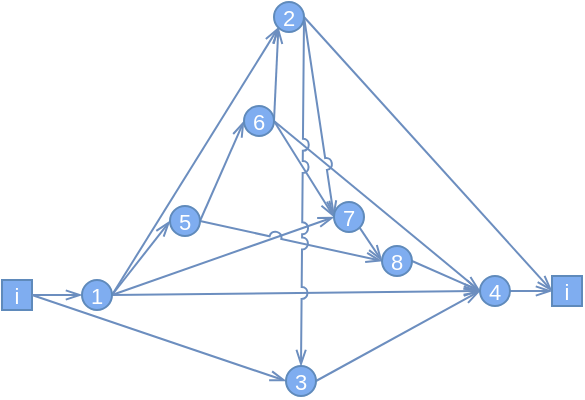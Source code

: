 <mxfile version="22.0.8" type="github">
  <diagram name="第 1 页" id="YrESG4-pe0sYExbxf6HH">
    <mxGraphModel dx="724" dy="398" grid="0" gridSize="10" guides="1" tooltips="1" connect="1" arrows="1" fold="1" page="1" pageScale="1" pageWidth="827" pageHeight="1169" math="0" shadow="0">
      <root>
        <mxCell id="0" />
        <mxCell id="1" parent="0" />
        <mxCell id="qDwPxaCXtAMD6tZ4ISzB-16" style="rounded=0;orthogonalLoop=1;jettySize=auto;html=1;exitX=1;exitY=0.5;exitDx=0;exitDy=0;entryX=0;entryY=0.5;entryDx=0;entryDy=0;fillColor=#dae8fc;gradientColor=#7ea6e0;strokeColor=#6c8ebf;endArrow=openThin;endFill=0;" parent="1" source="qDwPxaCXtAMD6tZ4ISzB-3" target="qDwPxaCXtAMD6tZ4ISzB-4" edge="1">
          <mxGeometry relative="1" as="geometry" />
        </mxCell>
        <mxCell id="qDwPxaCXtAMD6tZ4ISzB-3" value="i" style="rounded=0;whiteSpace=wrap;fillColor=#7fadf0;strokeColor=#5f8abb;gradientDirection=radial;aspect=fixed;fontSize=11;fontColor=#ffffff;" parent="1" vertex="1">
          <mxGeometry x="224" y="469" width="15" height="15" as="geometry" />
        </mxCell>
        <mxCell id="qDwPxaCXtAMD6tZ4ISzB-18" style="rounded=0;orthogonalLoop=1;jettySize=auto;html=1;exitX=1;exitY=0.5;exitDx=0;exitDy=0;entryX=0;entryY=0.5;entryDx=0;entryDy=0;fillColor=#dae8fc;gradientColor=#7ea6e0;strokeColor=#6c8ebf;startArrow=none;startFill=0;endArrow=openThin;endFill=0;" parent="1" source="qDwPxaCXtAMD6tZ4ISzB-4" target="qDwPxaCXtAMD6tZ4ISzB-5" edge="1">
          <mxGeometry relative="1" as="geometry" />
        </mxCell>
        <mxCell id="qDwPxaCXtAMD6tZ4ISzB-21" style="edgeStyle=none;shape=connector;rounded=0;orthogonalLoop=1;jettySize=auto;html=1;exitX=1;exitY=0.5;exitDx=0;exitDy=0;labelBackgroundColor=default;strokeColor=#6c8ebf;align=center;verticalAlign=middle;fontFamily=Helvetica;fontSize=11;fontColor=default;startArrow=none;startFill=0;endArrow=openThin;endFill=0;fillColor=#dae8fc;gradientColor=#7ea6e0;jumpStyle=arc;entryX=0;entryY=1;entryDx=0;entryDy=0;" parent="1" source="qDwPxaCXtAMD6tZ4ISzB-4" edge="1" target="qDwPxaCXtAMD6tZ4ISzB-7">
          <mxGeometry relative="1" as="geometry">
            <mxPoint x="370" y="340" as="targetPoint" />
          </mxGeometry>
        </mxCell>
        <mxCell id="qDwPxaCXtAMD6tZ4ISzB-29" style="edgeStyle=none;shape=connector;rounded=0;jumpStyle=arc;orthogonalLoop=1;jettySize=auto;html=1;exitX=1;exitY=0.5;exitDx=0;exitDy=0;labelBackgroundColor=default;strokeColor=#6c8ebf;align=center;verticalAlign=middle;fontFamily=Helvetica;fontSize=11;fontColor=default;startArrow=none;startFill=0;endArrow=openThin;endFill=0;fillColor=#dae8fc;gradientColor=#7ea6e0;entryX=0;entryY=0.5;entryDx=0;entryDy=0;" parent="1" source="qDwPxaCXtAMD6tZ4ISzB-4" target="qDwPxaCXtAMD6tZ4ISzB-9" edge="1">
          <mxGeometry relative="1" as="geometry">
            <mxPoint x="440" y="450" as="targetPoint" />
          </mxGeometry>
        </mxCell>
        <mxCell id="qDwPxaCXtAMD6tZ4ISzB-30" style="edgeStyle=none;shape=connector;rounded=0;jumpStyle=arc;orthogonalLoop=1;jettySize=auto;html=1;exitX=1;exitY=0.5;exitDx=0;exitDy=0;entryX=0;entryY=0.5;entryDx=0;entryDy=0;labelBackgroundColor=default;strokeColor=#6c8ebf;align=center;verticalAlign=middle;fontFamily=Helvetica;fontSize=11;fontColor=default;startArrow=none;startFill=0;endArrow=openThin;endFill=0;fillColor=#dae8fc;gradientColor=#7ea6e0;" parent="1" source="qDwPxaCXtAMD6tZ4ISzB-4" target="qDwPxaCXtAMD6tZ4ISzB-11" edge="1">
          <mxGeometry relative="1" as="geometry" />
        </mxCell>
        <mxCell id="qDwPxaCXtAMD6tZ4ISzB-33" style="edgeStyle=none;shape=connector;rounded=0;jumpStyle=arc;orthogonalLoop=1;jettySize=auto;html=1;exitX=1;exitY=0.5;exitDx=0;exitDy=0;entryX=0;entryY=0.5;entryDx=0;entryDy=0;labelBackgroundColor=default;strokeColor=#6c8ebf;align=center;verticalAlign=middle;fontFamily=Helvetica;fontSize=11;fontColor=default;startArrow=none;startFill=0;endArrow=openThin;endFill=0;fillColor=#dae8fc;gradientColor=#7ea6e0;" parent="1" source="qDwPxaCXtAMD6tZ4ISzB-3" target="qDwPxaCXtAMD6tZ4ISzB-8" edge="1">
          <mxGeometry relative="1" as="geometry" />
        </mxCell>
        <mxCell id="qDwPxaCXtAMD6tZ4ISzB-4" value="1" style="ellipse;whiteSpace=wrap;html=1;aspect=fixed;fillColor=#7fadf0;strokeColor=#5f8abb;fontSize=11;fontColor=#ffffff;" parent="1" vertex="1">
          <mxGeometry x="264" y="469" width="15" height="15" as="geometry" />
        </mxCell>
        <mxCell id="qDwPxaCXtAMD6tZ4ISzB-19" style="edgeStyle=none;shape=connector;rounded=0;orthogonalLoop=1;jettySize=auto;html=1;exitX=1;exitY=0.5;exitDx=0;exitDy=0;entryX=0;entryY=0.5;entryDx=0;entryDy=0;labelBackgroundColor=default;strokeColor=#6c8ebf;align=center;verticalAlign=middle;fontFamily=Helvetica;fontSize=11;fontColor=default;startArrow=none;startFill=0;endArrow=openThin;endFill=0;fillColor=#dae8fc;gradientColor=#7ea6e0;" parent="1" source="qDwPxaCXtAMD6tZ4ISzB-5" target="qDwPxaCXtAMD6tZ4ISzB-6" edge="1">
          <mxGeometry relative="1" as="geometry" />
        </mxCell>
        <mxCell id="qDwPxaCXtAMD6tZ4ISzB-39" style="edgeStyle=none;shape=connector;rounded=0;jumpStyle=arc;orthogonalLoop=1;jettySize=auto;html=1;exitX=1;exitY=0.5;exitDx=0;exitDy=0;entryX=0;entryY=0.5;entryDx=0;entryDy=0;labelBackgroundColor=default;strokeColor=#6c8ebf;align=center;verticalAlign=middle;fontFamily=Helvetica;fontSize=11;fontColor=default;startArrow=none;startFill=0;endArrow=openThin;endFill=0;fillColor=#dae8fc;gradientColor=#7ea6e0;" parent="1" source="qDwPxaCXtAMD6tZ4ISzB-5" target="qDwPxaCXtAMD6tZ4ISzB-10" edge="1">
          <mxGeometry relative="1" as="geometry" />
        </mxCell>
        <mxCell id="qDwPxaCXtAMD6tZ4ISzB-5" value="5" style="ellipse;whiteSpace=wrap;html=1;aspect=fixed;fillColor=#7fadf0;strokeColor=#5f8abb;fontSize=11;fontColor=#ffffff;" parent="1" vertex="1">
          <mxGeometry x="308" y="432" width="15" height="15" as="geometry" />
        </mxCell>
        <mxCell id="qDwPxaCXtAMD6tZ4ISzB-20" style="edgeStyle=none;shape=connector;rounded=0;orthogonalLoop=1;jettySize=auto;html=1;exitX=1;exitY=0.5;exitDx=0;exitDy=0;entryX=0;entryY=1;entryDx=0;entryDy=0;labelBackgroundColor=default;strokeColor=#6c8ebf;align=center;verticalAlign=middle;fontFamily=Helvetica;fontSize=11;fontColor=default;startArrow=none;startFill=0;endArrow=openThin;endFill=0;fillColor=#dae8fc;gradientColor=#7ea6e0;" parent="1" source="qDwPxaCXtAMD6tZ4ISzB-6" target="qDwPxaCXtAMD6tZ4ISzB-7" edge="1">
          <mxGeometry relative="1" as="geometry" />
        </mxCell>
        <mxCell id="qDwPxaCXtAMD6tZ4ISzB-28" style="edgeStyle=none;shape=connector;rounded=0;jumpStyle=arc;orthogonalLoop=1;jettySize=auto;html=1;exitX=1;exitY=0.5;exitDx=0;exitDy=0;entryX=0;entryY=0.5;entryDx=0;entryDy=0;labelBackgroundColor=default;strokeColor=#6c8ebf;align=center;verticalAlign=middle;fontFamily=Helvetica;fontSize=11;fontColor=default;startArrow=none;startFill=0;endArrow=openThin;endFill=0;fillColor=#dae8fc;gradientColor=#7ea6e0;" parent="1" source="qDwPxaCXtAMD6tZ4ISzB-6" target="qDwPxaCXtAMD6tZ4ISzB-9" edge="1">
          <mxGeometry relative="1" as="geometry" />
        </mxCell>
        <mxCell id="qDwPxaCXtAMD6tZ4ISzB-32" style="edgeStyle=none;shape=connector;rounded=0;jumpStyle=arc;orthogonalLoop=1;jettySize=auto;html=1;exitX=1;exitY=0.5;exitDx=0;exitDy=0;entryX=0;entryY=0.5;entryDx=0;entryDy=0;labelBackgroundColor=default;strokeColor=#6c8ebf;align=center;verticalAlign=middle;fontFamily=Helvetica;fontSize=11;fontColor=default;startArrow=none;startFill=0;endArrow=openThin;endFill=0;fillColor=#dae8fc;gradientColor=#7ea6e0;" parent="1" source="qDwPxaCXtAMD6tZ4ISzB-6" target="qDwPxaCXtAMD6tZ4ISzB-11" edge="1">
          <mxGeometry relative="1" as="geometry" />
        </mxCell>
        <mxCell id="qDwPxaCXtAMD6tZ4ISzB-6" value="6" style="ellipse;whiteSpace=wrap;html=1;aspect=fixed;fillColor=#7fadf0;strokeColor=#5f8abb;fontSize=11;fontColor=#ffffff;" parent="1" vertex="1">
          <mxGeometry x="345" y="382" width="15" height="15" as="geometry" />
        </mxCell>
        <mxCell id="qDwPxaCXtAMD6tZ4ISzB-23" style="edgeStyle=none;shape=connector;rounded=0;jumpStyle=arc;orthogonalLoop=1;jettySize=auto;html=1;exitX=1;exitY=0.5;exitDx=0;exitDy=0;entryX=0.5;entryY=0;entryDx=0;entryDy=0;labelBackgroundColor=default;strokeColor=#6c8ebf;align=center;verticalAlign=middle;fontFamily=Helvetica;fontSize=11;fontColor=default;startArrow=none;startFill=0;endArrow=openThin;endFill=0;fillColor=#dae8fc;gradientColor=#7ea6e0;" parent="1" source="qDwPxaCXtAMD6tZ4ISzB-7" target="qDwPxaCXtAMD6tZ4ISzB-8" edge="1">
          <mxGeometry relative="1" as="geometry" />
        </mxCell>
        <mxCell id="qDwPxaCXtAMD6tZ4ISzB-24" style="edgeStyle=none;shape=connector;rounded=0;jumpStyle=arc;orthogonalLoop=1;jettySize=auto;html=1;exitX=1;exitY=0.5;exitDx=0;exitDy=0;entryX=0;entryY=0.5;entryDx=0;entryDy=0;labelBackgroundColor=default;strokeColor=#6c8ebf;align=center;verticalAlign=middle;fontFamily=Helvetica;fontSize=11;fontColor=default;startArrow=none;startFill=0;endArrow=openThin;endFill=0;fillColor=#dae8fc;gradientColor=#7ea6e0;" parent="1" source="qDwPxaCXtAMD6tZ4ISzB-7" target="qDwPxaCXtAMD6tZ4ISzB-9" edge="1">
          <mxGeometry relative="1" as="geometry" />
        </mxCell>
        <mxCell id="qDwPxaCXtAMD6tZ4ISzB-35" style="edgeStyle=none;shape=connector;rounded=0;jumpStyle=arc;orthogonalLoop=1;jettySize=auto;html=1;exitX=1;exitY=0.5;exitDx=0;exitDy=0;entryX=0;entryY=0.5;entryDx=0;entryDy=0;labelBackgroundColor=default;strokeColor=#6c8ebf;align=center;verticalAlign=middle;fontFamily=Helvetica;fontSize=11;fontColor=default;startArrow=none;startFill=0;endArrow=openThin;endFill=0;fillColor=#dae8fc;gradientColor=#7ea6e0;" parent="1" source="qDwPxaCXtAMD6tZ4ISzB-7" target="qDwPxaCXtAMD6tZ4ISzB-15" edge="1">
          <mxGeometry relative="1" as="geometry" />
        </mxCell>
        <mxCell id="qDwPxaCXtAMD6tZ4ISzB-7" value="2" style="ellipse;whiteSpace=wrap;html=1;aspect=fixed;fillColor=#7fadf0;strokeColor=#5f8abb;fontSize=11;fontColor=#ffffff;" parent="1" vertex="1">
          <mxGeometry x="360" y="330" width="15" height="15" as="geometry" />
        </mxCell>
        <mxCell id="qDwPxaCXtAMD6tZ4ISzB-36" style="edgeStyle=none;shape=connector;rounded=0;jumpStyle=arc;orthogonalLoop=1;jettySize=auto;html=1;exitX=1;exitY=0.5;exitDx=0;exitDy=0;entryX=0;entryY=0.5;entryDx=0;entryDy=0;labelBackgroundColor=default;strokeColor=#6c8ebf;align=center;verticalAlign=middle;fontFamily=Helvetica;fontSize=11;fontColor=default;startArrow=none;startFill=0;endArrow=openThin;endFill=0;fillColor=#dae8fc;gradientColor=#7ea6e0;" parent="1" source="qDwPxaCXtAMD6tZ4ISzB-8" target="qDwPxaCXtAMD6tZ4ISzB-11" edge="1">
          <mxGeometry relative="1" as="geometry" />
        </mxCell>
        <mxCell id="qDwPxaCXtAMD6tZ4ISzB-8" value="3" style="ellipse;whiteSpace=wrap;html=1;aspect=fixed;fillColor=#7fadf0;strokeColor=#5f8abb;fontSize=11;fontColor=#ffffff;" parent="1" vertex="1">
          <mxGeometry x="366" y="512" width="15" height="15" as="geometry" />
        </mxCell>
        <mxCell id="qDwPxaCXtAMD6tZ4ISzB-25" style="edgeStyle=none;shape=connector;rounded=0;jumpStyle=arc;orthogonalLoop=1;jettySize=auto;html=1;exitX=1;exitY=1;exitDx=0;exitDy=0;entryX=0;entryY=0.5;entryDx=0;entryDy=0;labelBackgroundColor=default;strokeColor=#6c8ebf;align=center;verticalAlign=middle;fontFamily=Helvetica;fontSize=11;fontColor=default;startArrow=none;startFill=0;endArrow=openThin;endFill=0;fillColor=#dae8fc;gradientColor=#7ea6e0;" parent="1" source="qDwPxaCXtAMD6tZ4ISzB-9" target="qDwPxaCXtAMD6tZ4ISzB-10" edge="1">
          <mxGeometry relative="1" as="geometry" />
        </mxCell>
        <mxCell id="qDwPxaCXtAMD6tZ4ISzB-9" value="7" style="ellipse;whiteSpace=wrap;html=1;aspect=fixed;fillColor=#7fadf0;strokeColor=#5f8abb;fontSize=11;fontColor=#ffffff;" parent="1" vertex="1">
          <mxGeometry x="390" y="430" width="15" height="15" as="geometry" />
        </mxCell>
        <mxCell id="qDwPxaCXtAMD6tZ4ISzB-26" style="edgeStyle=none;shape=connector;rounded=0;jumpStyle=arc;orthogonalLoop=1;jettySize=auto;html=1;exitX=1;exitY=0.5;exitDx=0;exitDy=0;entryX=0;entryY=0.5;entryDx=0;entryDy=0;labelBackgroundColor=default;strokeColor=#6c8ebf;align=center;verticalAlign=middle;fontFamily=Helvetica;fontSize=11;fontColor=default;startArrow=none;startFill=0;endArrow=openThin;endFill=0;fillColor=#dae8fc;gradientColor=#7ea6e0;" parent="1" source="qDwPxaCXtAMD6tZ4ISzB-10" target="qDwPxaCXtAMD6tZ4ISzB-11" edge="1">
          <mxGeometry relative="1" as="geometry" />
        </mxCell>
        <mxCell id="qDwPxaCXtAMD6tZ4ISzB-10" value="8" style="ellipse;whiteSpace=wrap;html=1;aspect=fixed;fillColor=#7fadf0;strokeColor=#5f8abb;fontSize=11;fontColor=#ffffff;" parent="1" vertex="1">
          <mxGeometry x="414" y="452" width="15" height="15" as="geometry" />
        </mxCell>
        <mxCell id="qDwPxaCXtAMD6tZ4ISzB-41" style="edgeStyle=none;shape=connector;rounded=0;jumpStyle=arc;orthogonalLoop=1;jettySize=auto;html=1;exitX=1;exitY=0.5;exitDx=0;exitDy=0;entryX=0;entryY=0.5;entryDx=0;entryDy=0;labelBackgroundColor=default;strokeColor=#6c8ebf;align=center;verticalAlign=middle;fontFamily=Helvetica;fontSize=11;fontColor=default;startArrow=none;startFill=0;endArrow=openThin;endFill=0;fillColor=#dae8fc;gradientColor=#7ea6e0;" parent="1" source="qDwPxaCXtAMD6tZ4ISzB-11" target="qDwPxaCXtAMD6tZ4ISzB-15" edge="1">
          <mxGeometry relative="1" as="geometry" />
        </mxCell>
        <mxCell id="qDwPxaCXtAMD6tZ4ISzB-11" value="4" style="ellipse;whiteSpace=wrap;html=1;aspect=fixed;fillColor=#7fadf0;strokeColor=#5f8abb;fontSize=11;fontColor=#ffffff;" parent="1" vertex="1">
          <mxGeometry x="463" y="467" width="15" height="15" as="geometry" />
        </mxCell>
        <mxCell id="qDwPxaCXtAMD6tZ4ISzB-15" value="i" style="rounded=0;whiteSpace=wrap;fillColor=#7fadf0;strokeColor=#5f8abb;gradientDirection=radial;aspect=fixed;fontSize=11;fontColor=#ffffff;" parent="1" vertex="1">
          <mxGeometry x="499" y="467" width="15" height="15" as="geometry" />
        </mxCell>
      </root>
    </mxGraphModel>
  </diagram>
</mxfile>
